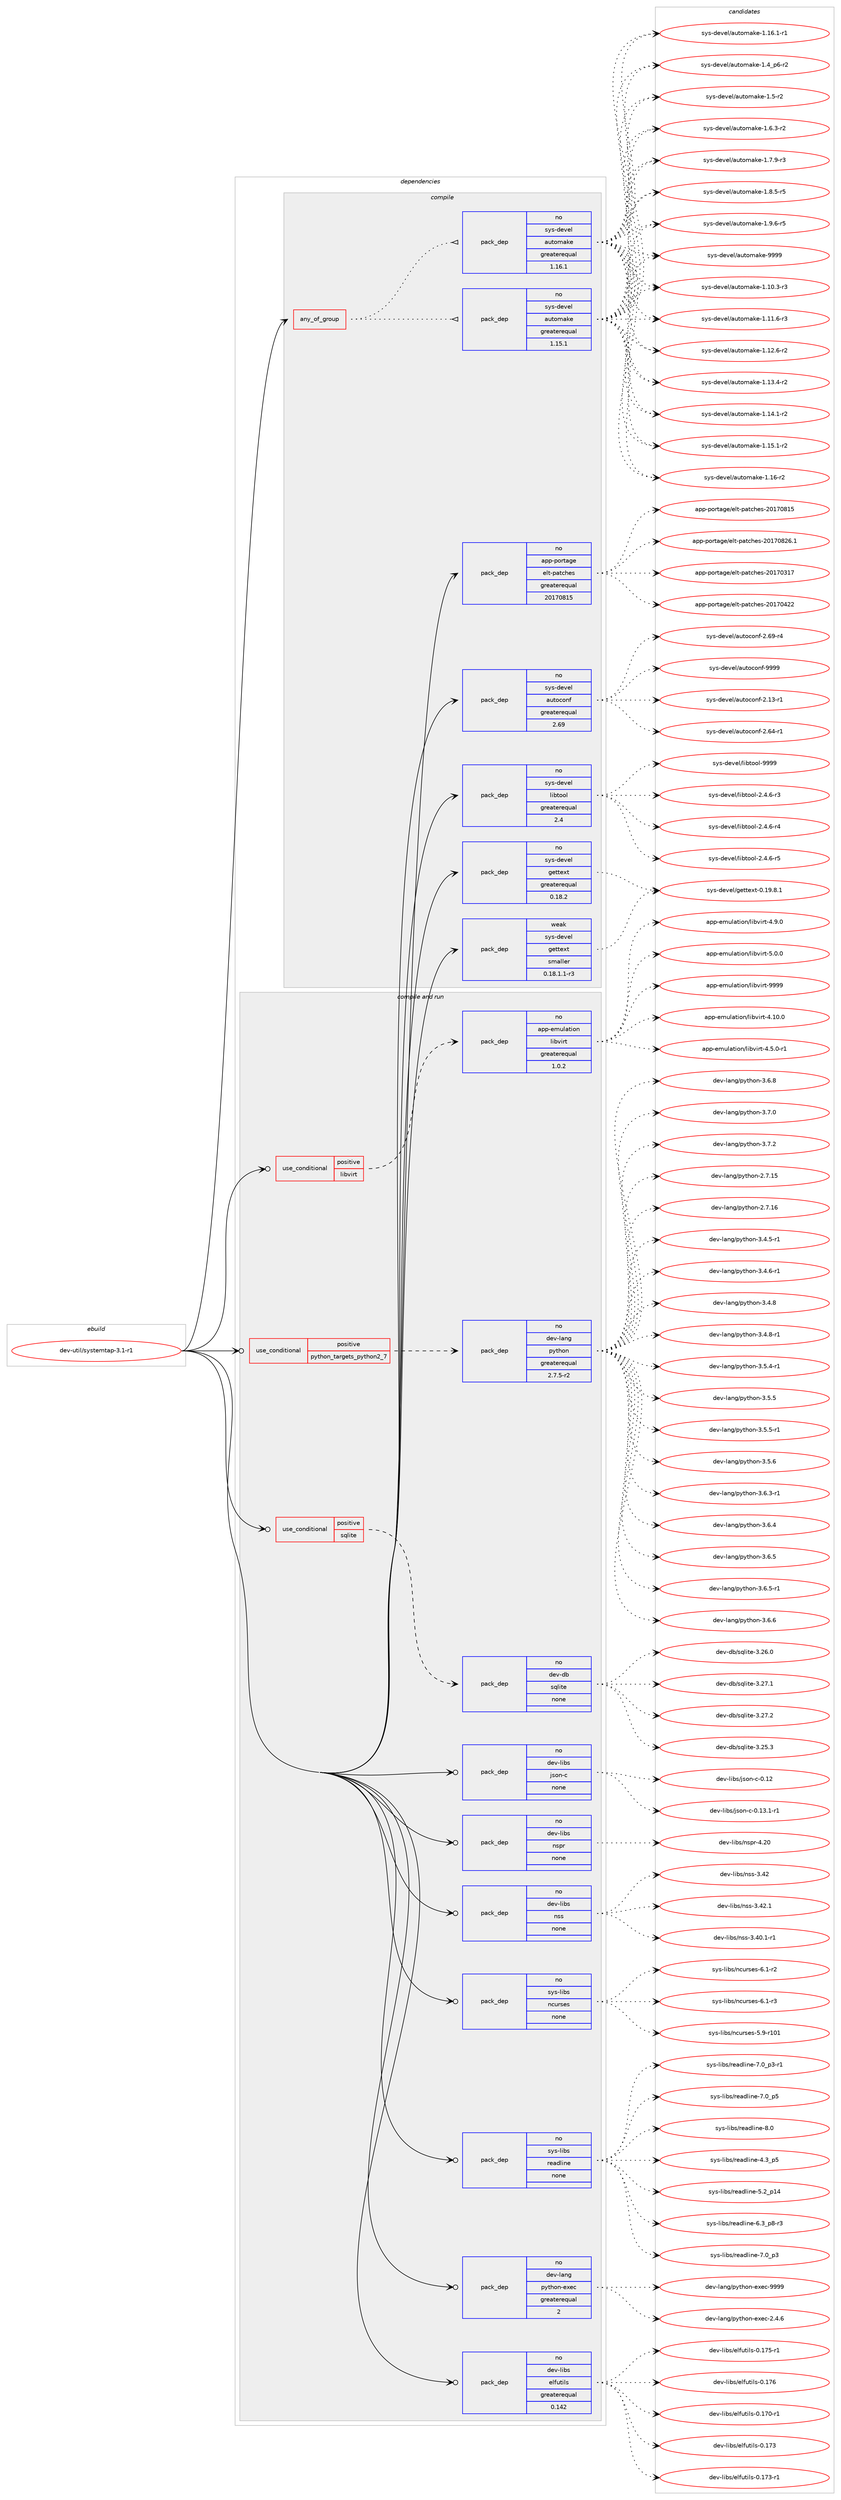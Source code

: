 digraph prolog {

# *************
# Graph options
# *************

newrank=true;
concentrate=true;
compound=true;
graph [rankdir=LR,fontname=Helvetica,fontsize=10,ranksep=1.5];#, ranksep=2.5, nodesep=0.2];
edge  [arrowhead=vee];
node  [fontname=Helvetica,fontsize=10];

# **********
# The ebuild
# **********

subgraph cluster_leftcol {
color=gray;
rank=same;
label=<<i>ebuild</i>>;
id [label="dev-util/systemtap-3.1-r1", color=red, width=4, href="../dev-util/systemtap-3.1-r1.svg"];
}

# ****************
# The dependencies
# ****************

subgraph cluster_midcol {
color=gray;
label=<<i>dependencies</i>>;
subgraph cluster_compile {
fillcolor="#eeeeee";
style=filled;
label=<<i>compile</i>>;
subgraph any23126 {
dependency1549519 [label=<<TABLE BORDER="0" CELLBORDER="1" CELLSPACING="0" CELLPADDING="4"><TR><TD CELLPADDING="10">any_of_group</TD></TR></TABLE>>, shape=none, color=red];subgraph pack1100651 {
dependency1549520 [label=<<TABLE BORDER="0" CELLBORDER="1" CELLSPACING="0" CELLPADDING="4" WIDTH="220"><TR><TD ROWSPAN="6" CELLPADDING="30">pack_dep</TD></TR><TR><TD WIDTH="110">no</TD></TR><TR><TD>sys-devel</TD></TR><TR><TD>automake</TD></TR><TR><TD>greaterequal</TD></TR><TR><TD>1.16.1</TD></TR></TABLE>>, shape=none, color=blue];
}
dependency1549519:e -> dependency1549520:w [weight=20,style="dotted",arrowhead="oinv"];
subgraph pack1100652 {
dependency1549521 [label=<<TABLE BORDER="0" CELLBORDER="1" CELLSPACING="0" CELLPADDING="4" WIDTH="220"><TR><TD ROWSPAN="6" CELLPADDING="30">pack_dep</TD></TR><TR><TD WIDTH="110">no</TD></TR><TR><TD>sys-devel</TD></TR><TR><TD>automake</TD></TR><TR><TD>greaterequal</TD></TR><TR><TD>1.15.1</TD></TR></TABLE>>, shape=none, color=blue];
}
dependency1549519:e -> dependency1549521:w [weight=20,style="dotted",arrowhead="oinv"];
}
id:e -> dependency1549519:w [weight=20,style="solid",arrowhead="vee"];
subgraph pack1100653 {
dependency1549522 [label=<<TABLE BORDER="0" CELLBORDER="1" CELLSPACING="0" CELLPADDING="4" WIDTH="220"><TR><TD ROWSPAN="6" CELLPADDING="30">pack_dep</TD></TR><TR><TD WIDTH="110">no</TD></TR><TR><TD>app-portage</TD></TR><TR><TD>elt-patches</TD></TR><TR><TD>greaterequal</TD></TR><TR><TD>20170815</TD></TR></TABLE>>, shape=none, color=blue];
}
id:e -> dependency1549522:w [weight=20,style="solid",arrowhead="vee"];
subgraph pack1100654 {
dependency1549523 [label=<<TABLE BORDER="0" CELLBORDER="1" CELLSPACING="0" CELLPADDING="4" WIDTH="220"><TR><TD ROWSPAN="6" CELLPADDING="30">pack_dep</TD></TR><TR><TD WIDTH="110">no</TD></TR><TR><TD>sys-devel</TD></TR><TR><TD>autoconf</TD></TR><TR><TD>greaterequal</TD></TR><TR><TD>2.69</TD></TR></TABLE>>, shape=none, color=blue];
}
id:e -> dependency1549523:w [weight=20,style="solid",arrowhead="vee"];
subgraph pack1100655 {
dependency1549524 [label=<<TABLE BORDER="0" CELLBORDER="1" CELLSPACING="0" CELLPADDING="4" WIDTH="220"><TR><TD ROWSPAN="6" CELLPADDING="30">pack_dep</TD></TR><TR><TD WIDTH="110">no</TD></TR><TR><TD>sys-devel</TD></TR><TR><TD>gettext</TD></TR><TR><TD>greaterequal</TD></TR><TR><TD>0.18.2</TD></TR></TABLE>>, shape=none, color=blue];
}
id:e -> dependency1549524:w [weight=20,style="solid",arrowhead="vee"];
subgraph pack1100656 {
dependency1549525 [label=<<TABLE BORDER="0" CELLBORDER="1" CELLSPACING="0" CELLPADDING="4" WIDTH="220"><TR><TD ROWSPAN="6" CELLPADDING="30">pack_dep</TD></TR><TR><TD WIDTH="110">no</TD></TR><TR><TD>sys-devel</TD></TR><TR><TD>libtool</TD></TR><TR><TD>greaterequal</TD></TR><TR><TD>2.4</TD></TR></TABLE>>, shape=none, color=blue];
}
id:e -> dependency1549525:w [weight=20,style="solid",arrowhead="vee"];
subgraph pack1100657 {
dependency1549526 [label=<<TABLE BORDER="0" CELLBORDER="1" CELLSPACING="0" CELLPADDING="4" WIDTH="220"><TR><TD ROWSPAN="6" CELLPADDING="30">pack_dep</TD></TR><TR><TD WIDTH="110">weak</TD></TR><TR><TD>sys-devel</TD></TR><TR><TD>gettext</TD></TR><TR><TD>smaller</TD></TR><TR><TD>0.18.1.1-r3</TD></TR></TABLE>>, shape=none, color=blue];
}
id:e -> dependency1549526:w [weight=20,style="solid",arrowhead="vee"];
}
subgraph cluster_compileandrun {
fillcolor="#eeeeee";
style=filled;
label=<<i>compile and run</i>>;
subgraph cond425149 {
dependency1549527 [label=<<TABLE BORDER="0" CELLBORDER="1" CELLSPACING="0" CELLPADDING="4"><TR><TD ROWSPAN="3" CELLPADDING="10">use_conditional</TD></TR><TR><TD>positive</TD></TR><TR><TD>libvirt</TD></TR></TABLE>>, shape=none, color=red];
subgraph pack1100658 {
dependency1549528 [label=<<TABLE BORDER="0" CELLBORDER="1" CELLSPACING="0" CELLPADDING="4" WIDTH="220"><TR><TD ROWSPAN="6" CELLPADDING="30">pack_dep</TD></TR><TR><TD WIDTH="110">no</TD></TR><TR><TD>app-emulation</TD></TR><TR><TD>libvirt</TD></TR><TR><TD>greaterequal</TD></TR><TR><TD>1.0.2</TD></TR></TABLE>>, shape=none, color=blue];
}
dependency1549527:e -> dependency1549528:w [weight=20,style="dashed",arrowhead="vee"];
}
id:e -> dependency1549527:w [weight=20,style="solid",arrowhead="odotvee"];
subgraph cond425150 {
dependency1549529 [label=<<TABLE BORDER="0" CELLBORDER="1" CELLSPACING="0" CELLPADDING="4"><TR><TD ROWSPAN="3" CELLPADDING="10">use_conditional</TD></TR><TR><TD>positive</TD></TR><TR><TD>python_targets_python2_7</TD></TR></TABLE>>, shape=none, color=red];
subgraph pack1100659 {
dependency1549530 [label=<<TABLE BORDER="0" CELLBORDER="1" CELLSPACING="0" CELLPADDING="4" WIDTH="220"><TR><TD ROWSPAN="6" CELLPADDING="30">pack_dep</TD></TR><TR><TD WIDTH="110">no</TD></TR><TR><TD>dev-lang</TD></TR><TR><TD>python</TD></TR><TR><TD>greaterequal</TD></TR><TR><TD>2.7.5-r2</TD></TR></TABLE>>, shape=none, color=blue];
}
dependency1549529:e -> dependency1549530:w [weight=20,style="dashed",arrowhead="vee"];
}
id:e -> dependency1549529:w [weight=20,style="solid",arrowhead="odotvee"];
subgraph cond425151 {
dependency1549531 [label=<<TABLE BORDER="0" CELLBORDER="1" CELLSPACING="0" CELLPADDING="4"><TR><TD ROWSPAN="3" CELLPADDING="10">use_conditional</TD></TR><TR><TD>positive</TD></TR><TR><TD>sqlite</TD></TR></TABLE>>, shape=none, color=red];
subgraph pack1100660 {
dependency1549532 [label=<<TABLE BORDER="0" CELLBORDER="1" CELLSPACING="0" CELLPADDING="4" WIDTH="220"><TR><TD ROWSPAN="6" CELLPADDING="30">pack_dep</TD></TR><TR><TD WIDTH="110">no</TD></TR><TR><TD>dev-db</TD></TR><TR><TD>sqlite</TD></TR><TR><TD>none</TD></TR><TR><TD></TD></TR></TABLE>>, shape=none, color=blue];
}
dependency1549531:e -> dependency1549532:w [weight=20,style="dashed",arrowhead="vee"];
}
id:e -> dependency1549531:w [weight=20,style="solid",arrowhead="odotvee"];
subgraph pack1100661 {
dependency1549533 [label=<<TABLE BORDER="0" CELLBORDER="1" CELLSPACING="0" CELLPADDING="4" WIDTH="220"><TR><TD ROWSPAN="6" CELLPADDING="30">pack_dep</TD></TR><TR><TD WIDTH="110">no</TD></TR><TR><TD>dev-lang</TD></TR><TR><TD>python-exec</TD></TR><TR><TD>greaterequal</TD></TR><TR><TD>2</TD></TR></TABLE>>, shape=none, color=blue];
}
id:e -> dependency1549533:w [weight=20,style="solid",arrowhead="odotvee"];
subgraph pack1100662 {
dependency1549534 [label=<<TABLE BORDER="0" CELLBORDER="1" CELLSPACING="0" CELLPADDING="4" WIDTH="220"><TR><TD ROWSPAN="6" CELLPADDING="30">pack_dep</TD></TR><TR><TD WIDTH="110">no</TD></TR><TR><TD>dev-libs</TD></TR><TR><TD>elfutils</TD></TR><TR><TD>greaterequal</TD></TR><TR><TD>0.142</TD></TR></TABLE>>, shape=none, color=blue];
}
id:e -> dependency1549534:w [weight=20,style="solid",arrowhead="odotvee"];
subgraph pack1100663 {
dependency1549535 [label=<<TABLE BORDER="0" CELLBORDER="1" CELLSPACING="0" CELLPADDING="4" WIDTH="220"><TR><TD ROWSPAN="6" CELLPADDING="30">pack_dep</TD></TR><TR><TD WIDTH="110">no</TD></TR><TR><TD>dev-libs</TD></TR><TR><TD>json-c</TD></TR><TR><TD>none</TD></TR><TR><TD></TD></TR></TABLE>>, shape=none, color=blue];
}
id:e -> dependency1549535:w [weight=20,style="solid",arrowhead="odotvee"];
subgraph pack1100664 {
dependency1549536 [label=<<TABLE BORDER="0" CELLBORDER="1" CELLSPACING="0" CELLPADDING="4" WIDTH="220"><TR><TD ROWSPAN="6" CELLPADDING="30">pack_dep</TD></TR><TR><TD WIDTH="110">no</TD></TR><TR><TD>dev-libs</TD></TR><TR><TD>nspr</TD></TR><TR><TD>none</TD></TR><TR><TD></TD></TR></TABLE>>, shape=none, color=blue];
}
id:e -> dependency1549536:w [weight=20,style="solid",arrowhead="odotvee"];
subgraph pack1100665 {
dependency1549537 [label=<<TABLE BORDER="0" CELLBORDER="1" CELLSPACING="0" CELLPADDING="4" WIDTH="220"><TR><TD ROWSPAN="6" CELLPADDING="30">pack_dep</TD></TR><TR><TD WIDTH="110">no</TD></TR><TR><TD>dev-libs</TD></TR><TR><TD>nss</TD></TR><TR><TD>none</TD></TR><TR><TD></TD></TR></TABLE>>, shape=none, color=blue];
}
id:e -> dependency1549537:w [weight=20,style="solid",arrowhead="odotvee"];
subgraph pack1100666 {
dependency1549538 [label=<<TABLE BORDER="0" CELLBORDER="1" CELLSPACING="0" CELLPADDING="4" WIDTH="220"><TR><TD ROWSPAN="6" CELLPADDING="30">pack_dep</TD></TR><TR><TD WIDTH="110">no</TD></TR><TR><TD>sys-libs</TD></TR><TR><TD>ncurses</TD></TR><TR><TD>none</TD></TR><TR><TD></TD></TR></TABLE>>, shape=none, color=blue];
}
id:e -> dependency1549538:w [weight=20,style="solid",arrowhead="odotvee"];
subgraph pack1100667 {
dependency1549539 [label=<<TABLE BORDER="0" CELLBORDER="1" CELLSPACING="0" CELLPADDING="4" WIDTH="220"><TR><TD ROWSPAN="6" CELLPADDING="30">pack_dep</TD></TR><TR><TD WIDTH="110">no</TD></TR><TR><TD>sys-libs</TD></TR><TR><TD>readline</TD></TR><TR><TD>none</TD></TR><TR><TD></TD></TR></TABLE>>, shape=none, color=blue];
}
id:e -> dependency1549539:w [weight=20,style="solid",arrowhead="odotvee"];
}
subgraph cluster_run {
fillcolor="#eeeeee";
style=filled;
label=<<i>run</i>>;
}
}

# **************
# The candidates
# **************

subgraph cluster_choices {
rank=same;
color=gray;
label=<<i>candidates</i>>;

subgraph choice1100651 {
color=black;
nodesep=1;
choice11512111545100101118101108479711711611110997107101454946494846514511451 [label="sys-devel/automake-1.10.3-r3", color=red, width=4,href="../sys-devel/automake-1.10.3-r3.svg"];
choice11512111545100101118101108479711711611110997107101454946494946544511451 [label="sys-devel/automake-1.11.6-r3", color=red, width=4,href="../sys-devel/automake-1.11.6-r3.svg"];
choice11512111545100101118101108479711711611110997107101454946495046544511450 [label="sys-devel/automake-1.12.6-r2", color=red, width=4,href="../sys-devel/automake-1.12.6-r2.svg"];
choice11512111545100101118101108479711711611110997107101454946495146524511450 [label="sys-devel/automake-1.13.4-r2", color=red, width=4,href="../sys-devel/automake-1.13.4-r2.svg"];
choice11512111545100101118101108479711711611110997107101454946495246494511450 [label="sys-devel/automake-1.14.1-r2", color=red, width=4,href="../sys-devel/automake-1.14.1-r2.svg"];
choice11512111545100101118101108479711711611110997107101454946495346494511450 [label="sys-devel/automake-1.15.1-r2", color=red, width=4,href="../sys-devel/automake-1.15.1-r2.svg"];
choice1151211154510010111810110847971171161111099710710145494649544511450 [label="sys-devel/automake-1.16-r2", color=red, width=4,href="../sys-devel/automake-1.16-r2.svg"];
choice11512111545100101118101108479711711611110997107101454946495446494511449 [label="sys-devel/automake-1.16.1-r1", color=red, width=4,href="../sys-devel/automake-1.16.1-r1.svg"];
choice115121115451001011181011084797117116111109971071014549465295112544511450 [label="sys-devel/automake-1.4_p6-r2", color=red, width=4,href="../sys-devel/automake-1.4_p6-r2.svg"];
choice11512111545100101118101108479711711611110997107101454946534511450 [label="sys-devel/automake-1.5-r2", color=red, width=4,href="../sys-devel/automake-1.5-r2.svg"];
choice115121115451001011181011084797117116111109971071014549465446514511450 [label="sys-devel/automake-1.6.3-r2", color=red, width=4,href="../sys-devel/automake-1.6.3-r2.svg"];
choice115121115451001011181011084797117116111109971071014549465546574511451 [label="sys-devel/automake-1.7.9-r3", color=red, width=4,href="../sys-devel/automake-1.7.9-r3.svg"];
choice115121115451001011181011084797117116111109971071014549465646534511453 [label="sys-devel/automake-1.8.5-r5", color=red, width=4,href="../sys-devel/automake-1.8.5-r5.svg"];
choice115121115451001011181011084797117116111109971071014549465746544511453 [label="sys-devel/automake-1.9.6-r5", color=red, width=4,href="../sys-devel/automake-1.9.6-r5.svg"];
choice115121115451001011181011084797117116111109971071014557575757 [label="sys-devel/automake-9999", color=red, width=4,href="../sys-devel/automake-9999.svg"];
dependency1549520:e -> choice11512111545100101118101108479711711611110997107101454946494846514511451:w [style=dotted,weight="100"];
dependency1549520:e -> choice11512111545100101118101108479711711611110997107101454946494946544511451:w [style=dotted,weight="100"];
dependency1549520:e -> choice11512111545100101118101108479711711611110997107101454946495046544511450:w [style=dotted,weight="100"];
dependency1549520:e -> choice11512111545100101118101108479711711611110997107101454946495146524511450:w [style=dotted,weight="100"];
dependency1549520:e -> choice11512111545100101118101108479711711611110997107101454946495246494511450:w [style=dotted,weight="100"];
dependency1549520:e -> choice11512111545100101118101108479711711611110997107101454946495346494511450:w [style=dotted,weight="100"];
dependency1549520:e -> choice1151211154510010111810110847971171161111099710710145494649544511450:w [style=dotted,weight="100"];
dependency1549520:e -> choice11512111545100101118101108479711711611110997107101454946495446494511449:w [style=dotted,weight="100"];
dependency1549520:e -> choice115121115451001011181011084797117116111109971071014549465295112544511450:w [style=dotted,weight="100"];
dependency1549520:e -> choice11512111545100101118101108479711711611110997107101454946534511450:w [style=dotted,weight="100"];
dependency1549520:e -> choice115121115451001011181011084797117116111109971071014549465446514511450:w [style=dotted,weight="100"];
dependency1549520:e -> choice115121115451001011181011084797117116111109971071014549465546574511451:w [style=dotted,weight="100"];
dependency1549520:e -> choice115121115451001011181011084797117116111109971071014549465646534511453:w [style=dotted,weight="100"];
dependency1549520:e -> choice115121115451001011181011084797117116111109971071014549465746544511453:w [style=dotted,weight="100"];
dependency1549520:e -> choice115121115451001011181011084797117116111109971071014557575757:w [style=dotted,weight="100"];
}
subgraph choice1100652 {
color=black;
nodesep=1;
choice11512111545100101118101108479711711611110997107101454946494846514511451 [label="sys-devel/automake-1.10.3-r3", color=red, width=4,href="../sys-devel/automake-1.10.3-r3.svg"];
choice11512111545100101118101108479711711611110997107101454946494946544511451 [label="sys-devel/automake-1.11.6-r3", color=red, width=4,href="../sys-devel/automake-1.11.6-r3.svg"];
choice11512111545100101118101108479711711611110997107101454946495046544511450 [label="sys-devel/automake-1.12.6-r2", color=red, width=4,href="../sys-devel/automake-1.12.6-r2.svg"];
choice11512111545100101118101108479711711611110997107101454946495146524511450 [label="sys-devel/automake-1.13.4-r2", color=red, width=4,href="../sys-devel/automake-1.13.4-r2.svg"];
choice11512111545100101118101108479711711611110997107101454946495246494511450 [label="sys-devel/automake-1.14.1-r2", color=red, width=4,href="../sys-devel/automake-1.14.1-r2.svg"];
choice11512111545100101118101108479711711611110997107101454946495346494511450 [label="sys-devel/automake-1.15.1-r2", color=red, width=4,href="../sys-devel/automake-1.15.1-r2.svg"];
choice1151211154510010111810110847971171161111099710710145494649544511450 [label="sys-devel/automake-1.16-r2", color=red, width=4,href="../sys-devel/automake-1.16-r2.svg"];
choice11512111545100101118101108479711711611110997107101454946495446494511449 [label="sys-devel/automake-1.16.1-r1", color=red, width=4,href="../sys-devel/automake-1.16.1-r1.svg"];
choice115121115451001011181011084797117116111109971071014549465295112544511450 [label="sys-devel/automake-1.4_p6-r2", color=red, width=4,href="../sys-devel/automake-1.4_p6-r2.svg"];
choice11512111545100101118101108479711711611110997107101454946534511450 [label="sys-devel/automake-1.5-r2", color=red, width=4,href="../sys-devel/automake-1.5-r2.svg"];
choice115121115451001011181011084797117116111109971071014549465446514511450 [label="sys-devel/automake-1.6.3-r2", color=red, width=4,href="../sys-devel/automake-1.6.3-r2.svg"];
choice115121115451001011181011084797117116111109971071014549465546574511451 [label="sys-devel/automake-1.7.9-r3", color=red, width=4,href="../sys-devel/automake-1.7.9-r3.svg"];
choice115121115451001011181011084797117116111109971071014549465646534511453 [label="sys-devel/automake-1.8.5-r5", color=red, width=4,href="../sys-devel/automake-1.8.5-r5.svg"];
choice115121115451001011181011084797117116111109971071014549465746544511453 [label="sys-devel/automake-1.9.6-r5", color=red, width=4,href="../sys-devel/automake-1.9.6-r5.svg"];
choice115121115451001011181011084797117116111109971071014557575757 [label="sys-devel/automake-9999", color=red, width=4,href="../sys-devel/automake-9999.svg"];
dependency1549521:e -> choice11512111545100101118101108479711711611110997107101454946494846514511451:w [style=dotted,weight="100"];
dependency1549521:e -> choice11512111545100101118101108479711711611110997107101454946494946544511451:w [style=dotted,weight="100"];
dependency1549521:e -> choice11512111545100101118101108479711711611110997107101454946495046544511450:w [style=dotted,weight="100"];
dependency1549521:e -> choice11512111545100101118101108479711711611110997107101454946495146524511450:w [style=dotted,weight="100"];
dependency1549521:e -> choice11512111545100101118101108479711711611110997107101454946495246494511450:w [style=dotted,weight="100"];
dependency1549521:e -> choice11512111545100101118101108479711711611110997107101454946495346494511450:w [style=dotted,weight="100"];
dependency1549521:e -> choice1151211154510010111810110847971171161111099710710145494649544511450:w [style=dotted,weight="100"];
dependency1549521:e -> choice11512111545100101118101108479711711611110997107101454946495446494511449:w [style=dotted,weight="100"];
dependency1549521:e -> choice115121115451001011181011084797117116111109971071014549465295112544511450:w [style=dotted,weight="100"];
dependency1549521:e -> choice11512111545100101118101108479711711611110997107101454946534511450:w [style=dotted,weight="100"];
dependency1549521:e -> choice115121115451001011181011084797117116111109971071014549465446514511450:w [style=dotted,weight="100"];
dependency1549521:e -> choice115121115451001011181011084797117116111109971071014549465546574511451:w [style=dotted,weight="100"];
dependency1549521:e -> choice115121115451001011181011084797117116111109971071014549465646534511453:w [style=dotted,weight="100"];
dependency1549521:e -> choice115121115451001011181011084797117116111109971071014549465746544511453:w [style=dotted,weight="100"];
dependency1549521:e -> choice115121115451001011181011084797117116111109971071014557575757:w [style=dotted,weight="100"];
}
subgraph choice1100653 {
color=black;
nodesep=1;
choice97112112451121111141169710310147101108116451129711699104101115455048495548514955 [label="app-portage/elt-patches-20170317", color=red, width=4,href="../app-portage/elt-patches-20170317.svg"];
choice97112112451121111141169710310147101108116451129711699104101115455048495548525050 [label="app-portage/elt-patches-20170422", color=red, width=4,href="../app-portage/elt-patches-20170422.svg"];
choice97112112451121111141169710310147101108116451129711699104101115455048495548564953 [label="app-portage/elt-patches-20170815", color=red, width=4,href="../app-portage/elt-patches-20170815.svg"];
choice971121124511211111411697103101471011081164511297116991041011154550484955485650544649 [label="app-portage/elt-patches-20170826.1", color=red, width=4,href="../app-portage/elt-patches-20170826.1.svg"];
dependency1549522:e -> choice97112112451121111141169710310147101108116451129711699104101115455048495548514955:w [style=dotted,weight="100"];
dependency1549522:e -> choice97112112451121111141169710310147101108116451129711699104101115455048495548525050:w [style=dotted,weight="100"];
dependency1549522:e -> choice97112112451121111141169710310147101108116451129711699104101115455048495548564953:w [style=dotted,weight="100"];
dependency1549522:e -> choice971121124511211111411697103101471011081164511297116991041011154550484955485650544649:w [style=dotted,weight="100"];
}
subgraph choice1100654 {
color=black;
nodesep=1;
choice1151211154510010111810110847971171161119911111010245504649514511449 [label="sys-devel/autoconf-2.13-r1", color=red, width=4,href="../sys-devel/autoconf-2.13-r1.svg"];
choice1151211154510010111810110847971171161119911111010245504654524511449 [label="sys-devel/autoconf-2.64-r1", color=red, width=4,href="../sys-devel/autoconf-2.64-r1.svg"];
choice1151211154510010111810110847971171161119911111010245504654574511452 [label="sys-devel/autoconf-2.69-r4", color=red, width=4,href="../sys-devel/autoconf-2.69-r4.svg"];
choice115121115451001011181011084797117116111991111101024557575757 [label="sys-devel/autoconf-9999", color=red, width=4,href="../sys-devel/autoconf-9999.svg"];
dependency1549523:e -> choice1151211154510010111810110847971171161119911111010245504649514511449:w [style=dotted,weight="100"];
dependency1549523:e -> choice1151211154510010111810110847971171161119911111010245504654524511449:w [style=dotted,weight="100"];
dependency1549523:e -> choice1151211154510010111810110847971171161119911111010245504654574511452:w [style=dotted,weight="100"];
dependency1549523:e -> choice115121115451001011181011084797117116111991111101024557575757:w [style=dotted,weight="100"];
}
subgraph choice1100655 {
color=black;
nodesep=1;
choice1151211154510010111810110847103101116116101120116454846495746564649 [label="sys-devel/gettext-0.19.8.1", color=red, width=4,href="../sys-devel/gettext-0.19.8.1.svg"];
dependency1549524:e -> choice1151211154510010111810110847103101116116101120116454846495746564649:w [style=dotted,weight="100"];
}
subgraph choice1100656 {
color=black;
nodesep=1;
choice1151211154510010111810110847108105981161111111084550465246544511451 [label="sys-devel/libtool-2.4.6-r3", color=red, width=4,href="../sys-devel/libtool-2.4.6-r3.svg"];
choice1151211154510010111810110847108105981161111111084550465246544511452 [label="sys-devel/libtool-2.4.6-r4", color=red, width=4,href="../sys-devel/libtool-2.4.6-r4.svg"];
choice1151211154510010111810110847108105981161111111084550465246544511453 [label="sys-devel/libtool-2.4.6-r5", color=red, width=4,href="../sys-devel/libtool-2.4.6-r5.svg"];
choice1151211154510010111810110847108105981161111111084557575757 [label="sys-devel/libtool-9999", color=red, width=4,href="../sys-devel/libtool-9999.svg"];
dependency1549525:e -> choice1151211154510010111810110847108105981161111111084550465246544511451:w [style=dotted,weight="100"];
dependency1549525:e -> choice1151211154510010111810110847108105981161111111084550465246544511452:w [style=dotted,weight="100"];
dependency1549525:e -> choice1151211154510010111810110847108105981161111111084550465246544511453:w [style=dotted,weight="100"];
dependency1549525:e -> choice1151211154510010111810110847108105981161111111084557575757:w [style=dotted,weight="100"];
}
subgraph choice1100657 {
color=black;
nodesep=1;
choice1151211154510010111810110847103101116116101120116454846495746564649 [label="sys-devel/gettext-0.19.8.1", color=red, width=4,href="../sys-devel/gettext-0.19.8.1.svg"];
dependency1549526:e -> choice1151211154510010111810110847103101116116101120116454846495746564649:w [style=dotted,weight="100"];
}
subgraph choice1100658 {
color=black;
nodesep=1;
choice971121124510110911710897116105111110471081059811810511411645524649484648 [label="app-emulation/libvirt-4.10.0", color=red, width=4,href="../app-emulation/libvirt-4.10.0.svg"];
choice97112112451011091171089711610511111047108105981181051141164552465346484511449 [label="app-emulation/libvirt-4.5.0-r1", color=red, width=4,href="../app-emulation/libvirt-4.5.0-r1.svg"];
choice9711211245101109117108971161051111104710810598118105114116455246574648 [label="app-emulation/libvirt-4.9.0", color=red, width=4,href="../app-emulation/libvirt-4.9.0.svg"];
choice9711211245101109117108971161051111104710810598118105114116455346484648 [label="app-emulation/libvirt-5.0.0", color=red, width=4,href="../app-emulation/libvirt-5.0.0.svg"];
choice97112112451011091171089711610511111047108105981181051141164557575757 [label="app-emulation/libvirt-9999", color=red, width=4,href="../app-emulation/libvirt-9999.svg"];
dependency1549528:e -> choice971121124510110911710897116105111110471081059811810511411645524649484648:w [style=dotted,weight="100"];
dependency1549528:e -> choice97112112451011091171089711610511111047108105981181051141164552465346484511449:w [style=dotted,weight="100"];
dependency1549528:e -> choice9711211245101109117108971161051111104710810598118105114116455246574648:w [style=dotted,weight="100"];
dependency1549528:e -> choice9711211245101109117108971161051111104710810598118105114116455346484648:w [style=dotted,weight="100"];
dependency1549528:e -> choice97112112451011091171089711610511111047108105981181051141164557575757:w [style=dotted,weight="100"];
}
subgraph choice1100659 {
color=black;
nodesep=1;
choice10010111845108971101034711212111610411111045504655464953 [label="dev-lang/python-2.7.15", color=red, width=4,href="../dev-lang/python-2.7.15.svg"];
choice10010111845108971101034711212111610411111045504655464954 [label="dev-lang/python-2.7.16", color=red, width=4,href="../dev-lang/python-2.7.16.svg"];
choice1001011184510897110103471121211161041111104551465246534511449 [label="dev-lang/python-3.4.5-r1", color=red, width=4,href="../dev-lang/python-3.4.5-r1.svg"];
choice1001011184510897110103471121211161041111104551465246544511449 [label="dev-lang/python-3.4.6-r1", color=red, width=4,href="../dev-lang/python-3.4.6-r1.svg"];
choice100101118451089711010347112121116104111110455146524656 [label="dev-lang/python-3.4.8", color=red, width=4,href="../dev-lang/python-3.4.8.svg"];
choice1001011184510897110103471121211161041111104551465246564511449 [label="dev-lang/python-3.4.8-r1", color=red, width=4,href="../dev-lang/python-3.4.8-r1.svg"];
choice1001011184510897110103471121211161041111104551465346524511449 [label="dev-lang/python-3.5.4-r1", color=red, width=4,href="../dev-lang/python-3.5.4-r1.svg"];
choice100101118451089711010347112121116104111110455146534653 [label="dev-lang/python-3.5.5", color=red, width=4,href="../dev-lang/python-3.5.5.svg"];
choice1001011184510897110103471121211161041111104551465346534511449 [label="dev-lang/python-3.5.5-r1", color=red, width=4,href="../dev-lang/python-3.5.5-r1.svg"];
choice100101118451089711010347112121116104111110455146534654 [label="dev-lang/python-3.5.6", color=red, width=4,href="../dev-lang/python-3.5.6.svg"];
choice1001011184510897110103471121211161041111104551465446514511449 [label="dev-lang/python-3.6.3-r1", color=red, width=4,href="../dev-lang/python-3.6.3-r1.svg"];
choice100101118451089711010347112121116104111110455146544652 [label="dev-lang/python-3.6.4", color=red, width=4,href="../dev-lang/python-3.6.4.svg"];
choice100101118451089711010347112121116104111110455146544653 [label="dev-lang/python-3.6.5", color=red, width=4,href="../dev-lang/python-3.6.5.svg"];
choice1001011184510897110103471121211161041111104551465446534511449 [label="dev-lang/python-3.6.5-r1", color=red, width=4,href="../dev-lang/python-3.6.5-r1.svg"];
choice100101118451089711010347112121116104111110455146544654 [label="dev-lang/python-3.6.6", color=red, width=4,href="../dev-lang/python-3.6.6.svg"];
choice100101118451089711010347112121116104111110455146544656 [label="dev-lang/python-3.6.8", color=red, width=4,href="../dev-lang/python-3.6.8.svg"];
choice100101118451089711010347112121116104111110455146554648 [label="dev-lang/python-3.7.0", color=red, width=4,href="../dev-lang/python-3.7.0.svg"];
choice100101118451089711010347112121116104111110455146554650 [label="dev-lang/python-3.7.2", color=red, width=4,href="../dev-lang/python-3.7.2.svg"];
dependency1549530:e -> choice10010111845108971101034711212111610411111045504655464953:w [style=dotted,weight="100"];
dependency1549530:e -> choice10010111845108971101034711212111610411111045504655464954:w [style=dotted,weight="100"];
dependency1549530:e -> choice1001011184510897110103471121211161041111104551465246534511449:w [style=dotted,weight="100"];
dependency1549530:e -> choice1001011184510897110103471121211161041111104551465246544511449:w [style=dotted,weight="100"];
dependency1549530:e -> choice100101118451089711010347112121116104111110455146524656:w [style=dotted,weight="100"];
dependency1549530:e -> choice1001011184510897110103471121211161041111104551465246564511449:w [style=dotted,weight="100"];
dependency1549530:e -> choice1001011184510897110103471121211161041111104551465346524511449:w [style=dotted,weight="100"];
dependency1549530:e -> choice100101118451089711010347112121116104111110455146534653:w [style=dotted,weight="100"];
dependency1549530:e -> choice1001011184510897110103471121211161041111104551465346534511449:w [style=dotted,weight="100"];
dependency1549530:e -> choice100101118451089711010347112121116104111110455146534654:w [style=dotted,weight="100"];
dependency1549530:e -> choice1001011184510897110103471121211161041111104551465446514511449:w [style=dotted,weight="100"];
dependency1549530:e -> choice100101118451089711010347112121116104111110455146544652:w [style=dotted,weight="100"];
dependency1549530:e -> choice100101118451089711010347112121116104111110455146544653:w [style=dotted,weight="100"];
dependency1549530:e -> choice1001011184510897110103471121211161041111104551465446534511449:w [style=dotted,weight="100"];
dependency1549530:e -> choice100101118451089711010347112121116104111110455146544654:w [style=dotted,weight="100"];
dependency1549530:e -> choice100101118451089711010347112121116104111110455146544656:w [style=dotted,weight="100"];
dependency1549530:e -> choice100101118451089711010347112121116104111110455146554648:w [style=dotted,weight="100"];
dependency1549530:e -> choice100101118451089711010347112121116104111110455146554650:w [style=dotted,weight="100"];
}
subgraph choice1100660 {
color=black;
nodesep=1;
choice10010111845100984711511310810511610145514650534651 [label="dev-db/sqlite-3.25.3", color=red, width=4,href="../dev-db/sqlite-3.25.3.svg"];
choice10010111845100984711511310810511610145514650544648 [label="dev-db/sqlite-3.26.0", color=red, width=4,href="../dev-db/sqlite-3.26.0.svg"];
choice10010111845100984711511310810511610145514650554649 [label="dev-db/sqlite-3.27.1", color=red, width=4,href="../dev-db/sqlite-3.27.1.svg"];
choice10010111845100984711511310810511610145514650554650 [label="dev-db/sqlite-3.27.2", color=red, width=4,href="../dev-db/sqlite-3.27.2.svg"];
dependency1549532:e -> choice10010111845100984711511310810511610145514650534651:w [style=dotted,weight="100"];
dependency1549532:e -> choice10010111845100984711511310810511610145514650544648:w [style=dotted,weight="100"];
dependency1549532:e -> choice10010111845100984711511310810511610145514650554649:w [style=dotted,weight="100"];
dependency1549532:e -> choice10010111845100984711511310810511610145514650554650:w [style=dotted,weight="100"];
}
subgraph choice1100661 {
color=black;
nodesep=1;
choice1001011184510897110103471121211161041111104510112010199455046524654 [label="dev-lang/python-exec-2.4.6", color=red, width=4,href="../dev-lang/python-exec-2.4.6.svg"];
choice10010111845108971101034711212111610411111045101120101994557575757 [label="dev-lang/python-exec-9999", color=red, width=4,href="../dev-lang/python-exec-9999.svg"];
dependency1549533:e -> choice1001011184510897110103471121211161041111104510112010199455046524654:w [style=dotted,weight="100"];
dependency1549533:e -> choice10010111845108971101034711212111610411111045101120101994557575757:w [style=dotted,weight="100"];
}
subgraph choice1100662 {
color=black;
nodesep=1;
choice1001011184510810598115471011081021171161051081154548464955484511449 [label="dev-libs/elfutils-0.170-r1", color=red, width=4,href="../dev-libs/elfutils-0.170-r1.svg"];
choice100101118451081059811547101108102117116105108115454846495551 [label="dev-libs/elfutils-0.173", color=red, width=4,href="../dev-libs/elfutils-0.173.svg"];
choice1001011184510810598115471011081021171161051081154548464955514511449 [label="dev-libs/elfutils-0.173-r1", color=red, width=4,href="../dev-libs/elfutils-0.173-r1.svg"];
choice1001011184510810598115471011081021171161051081154548464955534511449 [label="dev-libs/elfutils-0.175-r1", color=red, width=4,href="../dev-libs/elfutils-0.175-r1.svg"];
choice100101118451081059811547101108102117116105108115454846495554 [label="dev-libs/elfutils-0.176", color=red, width=4,href="../dev-libs/elfutils-0.176.svg"];
dependency1549534:e -> choice1001011184510810598115471011081021171161051081154548464955484511449:w [style=dotted,weight="100"];
dependency1549534:e -> choice100101118451081059811547101108102117116105108115454846495551:w [style=dotted,weight="100"];
dependency1549534:e -> choice1001011184510810598115471011081021171161051081154548464955514511449:w [style=dotted,weight="100"];
dependency1549534:e -> choice1001011184510810598115471011081021171161051081154548464955534511449:w [style=dotted,weight="100"];
dependency1549534:e -> choice100101118451081059811547101108102117116105108115454846495554:w [style=dotted,weight="100"];
}
subgraph choice1100663 {
color=black;
nodesep=1;
choice10010111845108105981154710611511111045994548464950 [label="dev-libs/json-c-0.12", color=red, width=4,href="../dev-libs/json-c-0.12.svg"];
choice1001011184510810598115471061151111104599454846495146494511449 [label="dev-libs/json-c-0.13.1-r1", color=red, width=4,href="../dev-libs/json-c-0.13.1-r1.svg"];
dependency1549535:e -> choice10010111845108105981154710611511111045994548464950:w [style=dotted,weight="100"];
dependency1549535:e -> choice1001011184510810598115471061151111104599454846495146494511449:w [style=dotted,weight="100"];
}
subgraph choice1100664 {
color=black;
nodesep=1;
choice1001011184510810598115471101151121144552465048 [label="dev-libs/nspr-4.20", color=red, width=4,href="../dev-libs/nspr-4.20.svg"];
dependency1549536:e -> choice1001011184510810598115471101151121144552465048:w [style=dotted,weight="100"];
}
subgraph choice1100665 {
color=black;
nodesep=1;
choice100101118451081059811547110115115455146524846494511449 [label="dev-libs/nss-3.40.1-r1", color=red, width=4,href="../dev-libs/nss-3.40.1-r1.svg"];
choice1001011184510810598115471101151154551465250 [label="dev-libs/nss-3.42", color=red, width=4,href="../dev-libs/nss-3.42.svg"];
choice10010111845108105981154711011511545514652504649 [label="dev-libs/nss-3.42.1", color=red, width=4,href="../dev-libs/nss-3.42.1.svg"];
dependency1549537:e -> choice100101118451081059811547110115115455146524846494511449:w [style=dotted,weight="100"];
dependency1549537:e -> choice1001011184510810598115471101151154551465250:w [style=dotted,weight="100"];
dependency1549537:e -> choice10010111845108105981154711011511545514652504649:w [style=dotted,weight="100"];
}
subgraph choice1100666 {
color=black;
nodesep=1;
choice115121115451081059811547110991171141151011154553465745114494849 [label="sys-libs/ncurses-5.9-r101", color=red, width=4,href="../sys-libs/ncurses-5.9-r101.svg"];
choice11512111545108105981154711099117114115101115455446494511450 [label="sys-libs/ncurses-6.1-r2", color=red, width=4,href="../sys-libs/ncurses-6.1-r2.svg"];
choice11512111545108105981154711099117114115101115455446494511451 [label="sys-libs/ncurses-6.1-r3", color=red, width=4,href="../sys-libs/ncurses-6.1-r3.svg"];
dependency1549538:e -> choice115121115451081059811547110991171141151011154553465745114494849:w [style=dotted,weight="100"];
dependency1549538:e -> choice11512111545108105981154711099117114115101115455446494511450:w [style=dotted,weight="100"];
dependency1549538:e -> choice11512111545108105981154711099117114115101115455446494511451:w [style=dotted,weight="100"];
}
subgraph choice1100667 {
color=black;
nodesep=1;
choice11512111545108105981154711410197100108105110101455246519511253 [label="sys-libs/readline-4.3_p5", color=red, width=4,href="../sys-libs/readline-4.3_p5.svg"];
choice1151211154510810598115471141019710010810511010145534650951124952 [label="sys-libs/readline-5.2_p14", color=red, width=4,href="../sys-libs/readline-5.2_p14.svg"];
choice115121115451081059811547114101971001081051101014554465195112564511451 [label="sys-libs/readline-6.3_p8-r3", color=red, width=4,href="../sys-libs/readline-6.3_p8-r3.svg"];
choice11512111545108105981154711410197100108105110101455546489511251 [label="sys-libs/readline-7.0_p3", color=red, width=4,href="../sys-libs/readline-7.0_p3.svg"];
choice115121115451081059811547114101971001081051101014555464895112514511449 [label="sys-libs/readline-7.0_p3-r1", color=red, width=4,href="../sys-libs/readline-7.0_p3-r1.svg"];
choice11512111545108105981154711410197100108105110101455546489511253 [label="sys-libs/readline-7.0_p5", color=red, width=4,href="../sys-libs/readline-7.0_p5.svg"];
choice1151211154510810598115471141019710010810511010145564648 [label="sys-libs/readline-8.0", color=red, width=4,href="../sys-libs/readline-8.0.svg"];
dependency1549539:e -> choice11512111545108105981154711410197100108105110101455246519511253:w [style=dotted,weight="100"];
dependency1549539:e -> choice1151211154510810598115471141019710010810511010145534650951124952:w [style=dotted,weight="100"];
dependency1549539:e -> choice115121115451081059811547114101971001081051101014554465195112564511451:w [style=dotted,weight="100"];
dependency1549539:e -> choice11512111545108105981154711410197100108105110101455546489511251:w [style=dotted,weight="100"];
dependency1549539:e -> choice115121115451081059811547114101971001081051101014555464895112514511449:w [style=dotted,weight="100"];
dependency1549539:e -> choice11512111545108105981154711410197100108105110101455546489511253:w [style=dotted,weight="100"];
dependency1549539:e -> choice1151211154510810598115471141019710010810511010145564648:w [style=dotted,weight="100"];
}
}

}
